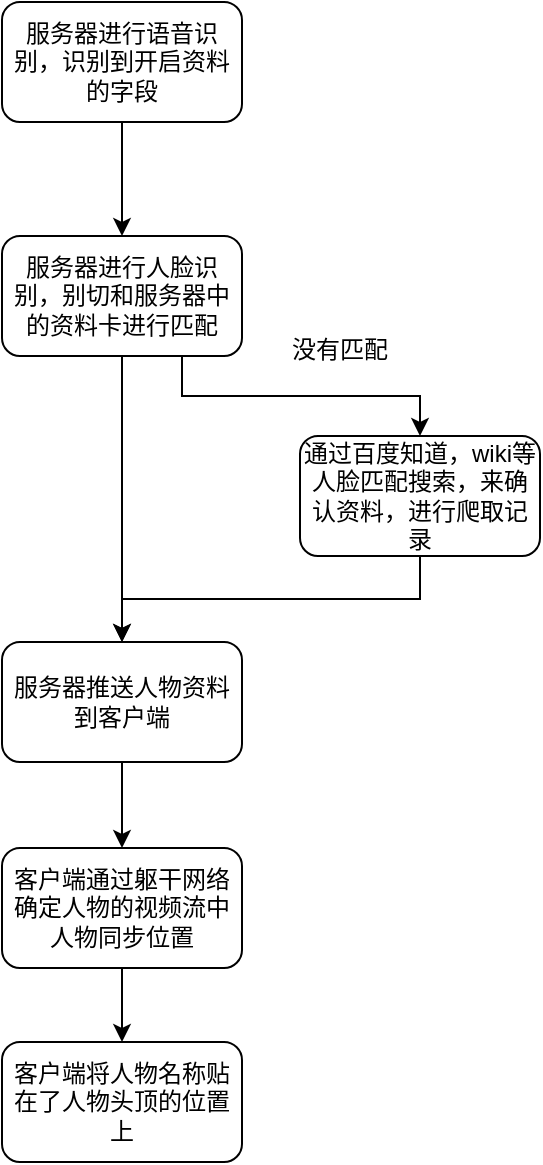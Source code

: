 <mxfile version="16.2.2" type="github" pages="3">
  <diagram id="Tm4EQs6eWNxIXuwjap-K" name="Page-1">
    <mxGraphModel dx="1422" dy="706" grid="0" gridSize="10" guides="1" tooltips="1" connect="1" arrows="1" fold="1" page="1" pageScale="1" pageWidth="1169" pageHeight="827" math="0" shadow="0">
      <root>
        <mxCell id="0" />
        <mxCell id="1" parent="0" />
        <mxCell id="6K1xF4FvfFzk15-nm9ux-3" style="edgeStyle=orthogonalEdgeStyle;rounded=0;orthogonalLoop=1;jettySize=auto;html=1;exitX=0.5;exitY=1;exitDx=0;exitDy=0;" edge="1" parent="1" source="6K1xF4FvfFzk15-nm9ux-1" target="6K1xF4FvfFzk15-nm9ux-2">
          <mxGeometry relative="1" as="geometry" />
        </mxCell>
        <mxCell id="6K1xF4FvfFzk15-nm9ux-1" value="服务器进行语音识别，识别到开启资料的字段" style="rounded=1;whiteSpace=wrap;html=1;" vertex="1" parent="1">
          <mxGeometry x="467" y="94" width="120" height="60" as="geometry" />
        </mxCell>
        <mxCell id="6K1xF4FvfFzk15-nm9ux-5" style="edgeStyle=orthogonalEdgeStyle;rounded=0;orthogonalLoop=1;jettySize=auto;html=1;exitX=0.5;exitY=1;exitDx=0;exitDy=0;" edge="1" parent="1" source="6K1xF4FvfFzk15-nm9ux-2" target="6K1xF4FvfFzk15-nm9ux-4">
          <mxGeometry relative="1" as="geometry" />
        </mxCell>
        <mxCell id="6K1xF4FvfFzk15-nm9ux-7" style="edgeStyle=orthogonalEdgeStyle;rounded=0;orthogonalLoop=1;jettySize=auto;html=1;exitX=0.75;exitY=1;exitDx=0;exitDy=0;" edge="1" parent="1" source="6K1xF4FvfFzk15-nm9ux-2" target="6K1xF4FvfFzk15-nm9ux-6">
          <mxGeometry relative="1" as="geometry" />
        </mxCell>
        <mxCell id="6K1xF4FvfFzk15-nm9ux-2" value="服务器进行人脸识别，别切和服务器中的资料卡进行匹配" style="rounded=1;whiteSpace=wrap;html=1;" vertex="1" parent="1">
          <mxGeometry x="467" y="211" width="120" height="60" as="geometry" />
        </mxCell>
        <mxCell id="6K1xF4FvfFzk15-nm9ux-11" style="edgeStyle=orthogonalEdgeStyle;rounded=0;orthogonalLoop=1;jettySize=auto;html=1;exitX=0.5;exitY=1;exitDx=0;exitDy=0;" edge="1" parent="1" source="6K1xF4FvfFzk15-nm9ux-4" target="6K1xF4FvfFzk15-nm9ux-10">
          <mxGeometry relative="1" as="geometry" />
        </mxCell>
        <mxCell id="6K1xF4FvfFzk15-nm9ux-4" value="服务器推送人物资料到客户端" style="rounded=1;whiteSpace=wrap;html=1;" vertex="1" parent="1">
          <mxGeometry x="467" y="414" width="120" height="60" as="geometry" />
        </mxCell>
        <mxCell id="6K1xF4FvfFzk15-nm9ux-8" style="edgeStyle=orthogonalEdgeStyle;rounded=0;orthogonalLoop=1;jettySize=auto;html=1;exitX=0.5;exitY=1;exitDx=0;exitDy=0;" edge="1" parent="1" source="6K1xF4FvfFzk15-nm9ux-6" target="6K1xF4FvfFzk15-nm9ux-4">
          <mxGeometry relative="1" as="geometry" />
        </mxCell>
        <mxCell id="6K1xF4FvfFzk15-nm9ux-6" value="通过百度知道，wiki等人脸匹配搜索，来确认资料，进行爬取记录" style="rounded=1;whiteSpace=wrap;html=1;" vertex="1" parent="1">
          <mxGeometry x="616" y="311" width="120" height="60" as="geometry" />
        </mxCell>
        <mxCell id="6K1xF4FvfFzk15-nm9ux-9" value="没有匹配" style="text;html=1;strokeColor=none;fillColor=none;align=center;verticalAlign=middle;whiteSpace=wrap;rounded=0;" vertex="1" parent="1">
          <mxGeometry x="606" y="253" width="60" height="30" as="geometry" />
        </mxCell>
        <mxCell id="6K1xF4FvfFzk15-nm9ux-13" style="edgeStyle=orthogonalEdgeStyle;rounded=0;orthogonalLoop=1;jettySize=auto;html=1;exitX=0.5;exitY=1;exitDx=0;exitDy=0;" edge="1" parent="1" source="6K1xF4FvfFzk15-nm9ux-10" target="6K1xF4FvfFzk15-nm9ux-12">
          <mxGeometry relative="1" as="geometry" />
        </mxCell>
        <mxCell id="6K1xF4FvfFzk15-nm9ux-10" value="客户端通过躯干网络确定人物的视频流中人物同步位置" style="rounded=1;whiteSpace=wrap;html=1;" vertex="1" parent="1">
          <mxGeometry x="467" y="517" width="120" height="60" as="geometry" />
        </mxCell>
        <mxCell id="6K1xF4FvfFzk15-nm9ux-12" value="客户端将人物名称贴在了人物头顶的位置上" style="rounded=1;whiteSpace=wrap;html=1;" vertex="1" parent="1">
          <mxGeometry x="467" y="614" width="120" height="60" as="geometry" />
        </mxCell>
      </root>
    </mxGraphModel>
  </diagram>
  <diagram id="Q73z8sRrKPgo8h5EN-Sm" name="Page-2">
    <mxGraphModel dx="1422" dy="706" grid="0" gridSize="10" guides="1" tooltips="1" connect="1" arrows="1" fold="1" page="1" pageScale="1" pageWidth="1169" pageHeight="827" math="0" shadow="0">
      <root>
        <mxCell id="5DssbOyAqJJXMeC2r0D3-0" />
        <mxCell id="5DssbOyAqJJXMeC2r0D3-1" parent="5DssbOyAqJJXMeC2r0D3-0" />
        <mxCell id="7yDvNVEbBrVJAK6fB2Fs-0" style="edgeStyle=orthogonalEdgeStyle;rounded=0;orthogonalLoop=1;jettySize=auto;html=1;exitX=0.5;exitY=1;exitDx=0;exitDy=0;" edge="1" parent="5DssbOyAqJJXMeC2r0D3-1" source="7yDvNVEbBrVJAK6fB2Fs-1" target="7yDvNVEbBrVJAK6fB2Fs-2">
          <mxGeometry relative="1" as="geometry" />
        </mxCell>
        <mxCell id="7yDvNVEbBrVJAK6fB2Fs-13" style="edgeStyle=orthogonalEdgeStyle;rounded=0;orthogonalLoop=1;jettySize=auto;html=1;exitX=0.5;exitY=1;exitDx=0;exitDy=0;fontSize=30;" edge="1" parent="5DssbOyAqJJXMeC2r0D3-1" source="7yDvNVEbBrVJAK6fB2Fs-1" target="7yDvNVEbBrVJAK6fB2Fs-12">
          <mxGeometry relative="1" as="geometry" />
        </mxCell>
        <mxCell id="7yDvNVEbBrVJAK6fB2Fs-1" value="服务器对直播间视频流进行采集，并直播间图像进行网络检测" style="rounded=1;whiteSpace=wrap;html=1;" vertex="1" parent="5DssbOyAqJJXMeC2r0D3-1">
          <mxGeometry x="453" y="278" width="120" height="60" as="geometry" />
        </mxCell>
        <mxCell id="7yDvNVEbBrVJAK6fB2Fs-2" value="将文字横向贴到胸部的位置" style="rounded=1;whiteSpace=wrap;html=1;" vertex="1" parent="5DssbOyAqJJXMeC2r0D3-1">
          <mxGeometry x="336" y="430" width="120" height="60" as="geometry" />
        </mxCell>
        <mxCell id="7yDvNVEbBrVJAK6fB2Fs-5" style="edgeStyle=orthogonalEdgeStyle;rounded=0;orthogonalLoop=1;jettySize=auto;html=1;exitX=1;exitY=0.5;exitDx=0;exitDy=0;" edge="1" parent="5DssbOyAqJJXMeC2r0D3-1" source="7yDvNVEbBrVJAK6fB2Fs-3" target="7yDvNVEbBrVJAK6fB2Fs-4">
          <mxGeometry relative="1" as="geometry" />
        </mxCell>
        <mxCell id="7yDvNVEbBrVJAK6fB2Fs-3" value="人工制作人物的躯干，胸部，手臂位置标示，人物衣服颜色标识" style="rounded=1;whiteSpace=wrap;html=1;" vertex="1" parent="5DssbOyAqJJXMeC2r0D3-1">
          <mxGeometry x="207" y="47" width="120" height="60" as="geometry" />
        </mxCell>
        <mxCell id="7yDvNVEbBrVJAK6fB2Fs-7" style="edgeStyle=orthogonalEdgeStyle;rounded=0;orthogonalLoop=1;jettySize=auto;html=1;exitX=1;exitY=0.5;exitDx=0;exitDy=0;" edge="1" parent="5DssbOyAqJJXMeC2r0D3-1" source="7yDvNVEbBrVJAK6fB2Fs-4" target="7yDvNVEbBrVJAK6fB2Fs-6">
          <mxGeometry relative="1" as="geometry" />
        </mxCell>
        <mxCell id="7yDvNVEbBrVJAK6fB2Fs-4" value="服务器对图标和标识进行多头网络训练" style="rounded=1;whiteSpace=wrap;html=1;" vertex="1" parent="5DssbOyAqJJXMeC2r0D3-1">
          <mxGeometry x="453" y="47" width="120" height="60" as="geometry" />
        </mxCell>
        <mxCell id="7yDvNVEbBrVJAK6fB2Fs-11" style="edgeStyle=orthogonalEdgeStyle;rounded=0;orthogonalLoop=1;jettySize=auto;html=1;exitX=0.5;exitY=1;exitDx=0;exitDy=0;entryX=1;entryY=0.5;entryDx=0;entryDy=0;" edge="1" parent="5DssbOyAqJJXMeC2r0D3-1" source="7yDvNVEbBrVJAK6fB2Fs-6" target="7yDvNVEbBrVJAK6fB2Fs-1">
          <mxGeometry relative="1" as="geometry" />
        </mxCell>
        <mxCell id="7yDvNVEbBrVJAK6fB2Fs-6" value="服务器得到检测网络" style="rounded=1;whiteSpace=wrap;html=1;" vertex="1" parent="5DssbOyAqJJXMeC2r0D3-1">
          <mxGeometry x="717" y="47" width="120" height="60" as="geometry" />
        </mxCell>
        <mxCell id="7yDvNVEbBrVJAK6fB2Fs-9" style="edgeStyle=orthogonalEdgeStyle;rounded=0;orthogonalLoop=1;jettySize=auto;html=1;exitX=0.5;exitY=0;exitDx=0;exitDy=0;entryX=0.5;entryY=1;entryDx=0;entryDy=0;" edge="1" parent="5DssbOyAqJJXMeC2r0D3-1" source="7yDvNVEbBrVJAK6fB2Fs-8" target="7yDvNVEbBrVJAK6fB2Fs-4">
          <mxGeometry relative="1" as="geometry" />
        </mxCell>
        <mxCell id="7yDvNVEbBrVJAK6fB2Fs-10" style="edgeStyle=orthogonalEdgeStyle;rounded=0;orthogonalLoop=1;jettySize=auto;html=1;exitX=0.5;exitY=1;exitDx=0;exitDy=0;" edge="1" parent="5DssbOyAqJJXMeC2r0D3-1" source="7yDvNVEbBrVJAK6fB2Fs-8" target="7yDvNVEbBrVJAK6fB2Fs-1">
          <mxGeometry relative="1" as="geometry" />
        </mxCell>
        <mxCell id="7yDvNVEbBrVJAK6fB2Fs-8" value="&lt;font style=&quot;font-size: 30px&quot;&gt;服务器&lt;/font&gt;" style="rounded=1;whiteSpace=wrap;html=1;" vertex="1" parent="5DssbOyAqJJXMeC2r0D3-1">
          <mxGeometry x="453" y="161" width="120" height="60" as="geometry" />
        </mxCell>
        <mxCell id="7yDvNVEbBrVJAK6fB2Fs-17" style="edgeStyle=orthogonalEdgeStyle;rounded=0;orthogonalLoop=1;jettySize=auto;html=1;exitX=0.5;exitY=1;exitDx=0;exitDy=0;entryX=0.5;entryY=0;entryDx=0;entryDy=0;fontSize=12;" edge="1" parent="5DssbOyAqJJXMeC2r0D3-1" source="7yDvNVEbBrVJAK6fB2Fs-12" target="7yDvNVEbBrVJAK6fB2Fs-16">
          <mxGeometry relative="1" as="geometry" />
        </mxCell>
        <mxCell id="7yDvNVEbBrVJAK6fB2Fs-20" style="edgeStyle=orthogonalEdgeStyle;rounded=0;orthogonalLoop=1;jettySize=auto;html=1;exitX=0.5;exitY=1;exitDx=0;exitDy=0;fontSize=12;" edge="1" parent="5DssbOyAqJJXMeC2r0D3-1" source="7yDvNVEbBrVJAK6fB2Fs-12" target="7yDvNVEbBrVJAK6fB2Fs-19">
          <mxGeometry relative="1" as="geometry" />
        </mxCell>
        <mxCell id="7yDvNVEbBrVJAK6fB2Fs-12" value="进行手臂位置范围检测" style="rounded=1;whiteSpace=wrap;html=1;" vertex="1" parent="5DssbOyAqJJXMeC2r0D3-1">
          <mxGeometry x="605" y="430" width="120" height="60" as="geometry" />
        </mxCell>
        <mxCell id="7yDvNVEbBrVJAK6fB2Fs-14" value="&lt;font style=&quot;font-size: 12px&quot;&gt;识别到胸部位置并且区域比例足够大&lt;/font&gt;" style="text;html=1;strokeColor=none;fillColor=none;align=center;verticalAlign=middle;whiteSpace=wrap;rounded=0;fontSize=30;" vertex="1" parent="5DssbOyAqJJXMeC2r0D3-1">
          <mxGeometry x="251" y="352" width="197" height="30" as="geometry" />
        </mxCell>
        <mxCell id="7yDvNVEbBrVJAK6fB2Fs-15" value="&lt;font style=&quot;font-size: 12px&quot;&gt;未识别胸部位置并且或者区域较小&lt;/font&gt;" style="text;html=1;strokeColor=none;fillColor=none;align=center;verticalAlign=middle;whiteSpace=wrap;rounded=0;fontSize=30;" vertex="1" parent="5DssbOyAqJJXMeC2r0D3-1">
          <mxGeometry x="570" y="347" width="197" height="30" as="geometry" />
        </mxCell>
        <mxCell id="7yDvNVEbBrVJAK6fB2Fs-16" value="&lt;span&gt;将文字竖向贴到手臂的位置&lt;/span&gt;" style="rounded=1;whiteSpace=wrap;html=1;" vertex="1" parent="5DssbOyAqJJXMeC2r0D3-1">
          <mxGeometry x="499" y="562" width="120" height="60" as="geometry" />
        </mxCell>
        <mxCell id="7yDvNVEbBrVJAK6fB2Fs-18" value="&lt;font style=&quot;font-size: 12px&quot;&gt;识别到手臂位置并且区域比例足够大&lt;/font&gt;" style="text;html=1;strokeColor=none;fillColor=none;align=center;verticalAlign=middle;whiteSpace=wrap;rounded=0;fontSize=30;" vertex="1" parent="5DssbOyAqJJXMeC2r0D3-1">
          <mxGeometry x="444" y="490" width="197" height="30" as="geometry" />
        </mxCell>
        <mxCell id="7yDvNVEbBrVJAK6fB2Fs-19" value="&lt;span&gt;贴到人物头顶位置&lt;/span&gt;" style="rounded=1;whiteSpace=wrap;html=1;" vertex="1" parent="5DssbOyAqJJXMeC2r0D3-1">
          <mxGeometry x="713" y="562" width="120" height="60" as="geometry" />
        </mxCell>
        <mxCell id="7yDvNVEbBrVJAK6fB2Fs-21" value="&lt;font style=&quot;font-size: 12px&quot;&gt;未识别手臂位置并且或者区域较小&lt;/font&gt;" style="text;html=1;strokeColor=none;fillColor=none;align=center;verticalAlign=middle;whiteSpace=wrap;rounded=0;fontSize=30;" vertex="1" parent="5DssbOyAqJJXMeC2r0D3-1">
          <mxGeometry x="678.5" y="492" width="197" height="30" as="geometry" />
        </mxCell>
      </root>
    </mxGraphModel>
  </diagram>
  <diagram id="a9ZOQasg_19ZerbNRyQr" name="Page-3">
    <mxGraphModel dx="1422" dy="706" grid="0" gridSize="10" guides="1" tooltips="1" connect="1" arrows="1" fold="1" page="1" pageScale="1" pageWidth="1169" pageHeight="827" math="0" shadow="0">
      <root>
        <mxCell id="6QsOvPkgzdzMSzrrbGfm-0" />
        <mxCell id="6QsOvPkgzdzMSzrrbGfm-1" parent="6QsOvPkgzdzMSzrrbGfm-0" />
      </root>
    </mxGraphModel>
  </diagram>
</mxfile>

